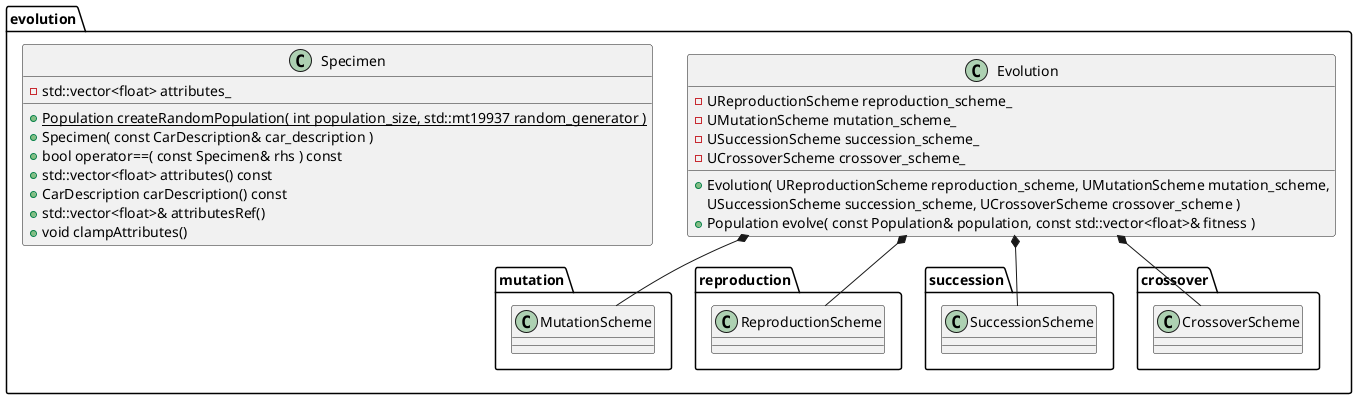 @startuml
'https://plantuml.com/class-diagram

package evolution {
    class Evolution {
        + Evolution( UReproductionScheme reproduction_scheme, UMutationScheme mutation_scheme,
                       USuccessionScheme succession_scheme, UCrossoverScheme crossover_scheme )
        + Population evolve( const Population& population, const std::vector<float>& fitness )

        - UReproductionScheme reproduction_scheme_
        - UMutationScheme mutation_scheme_
        - USuccessionScheme succession_scheme_
        - UCrossoverScheme crossover_scheme_
    }

    class Specimen {
        + {static} Population createRandomPopulation( int population_size, std::mt19937 random_generator )
        + Specimen( const CarDescription& car_description )
        + bool operator==( const Specimen& rhs ) const
        + std::vector<float> attributes() const
        + CarDescription carDescription() const
        + std::vector<float>& attributesRef()
        + void clampAttributes()
        - std::vector<float> attributes_
    }

    Evolution *-- mutation.MutationScheme
    Evolution *-- reproduction.ReproductionScheme
    Evolution *-- succession.SuccessionScheme
    Evolution *-- crossover.CrossoverScheme
}
@enduml